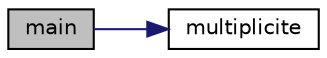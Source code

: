 digraph "main"
{
 // LATEX_PDF_SIZE
  edge [fontname="Helvetica",fontsize="10",labelfontname="Helvetica",labelfontsize="10"];
  node [fontname="Helvetica",fontsize="10",shape=record];
  rankdir="LR";
  Node1 [label="main",height=0.2,width=0.4,color="black", fillcolor="grey75", style="filled", fontcolor="black",tooltip=" "];
  Node1 -> Node2 [color="midnightblue",fontsize="10",style="solid",fontname="Helvetica"];
  Node2 [label="multiplicite",height=0.2,width=0.4,color="black", fillcolor="white", style="filled",URL="$d4/dbc/multiplicite_8c.html#ae0afa93c951872205b8051b17041c811",tooltip="Obtain, for T, the greatest value of T as well as the number of occurrences of this value in T."];
}
